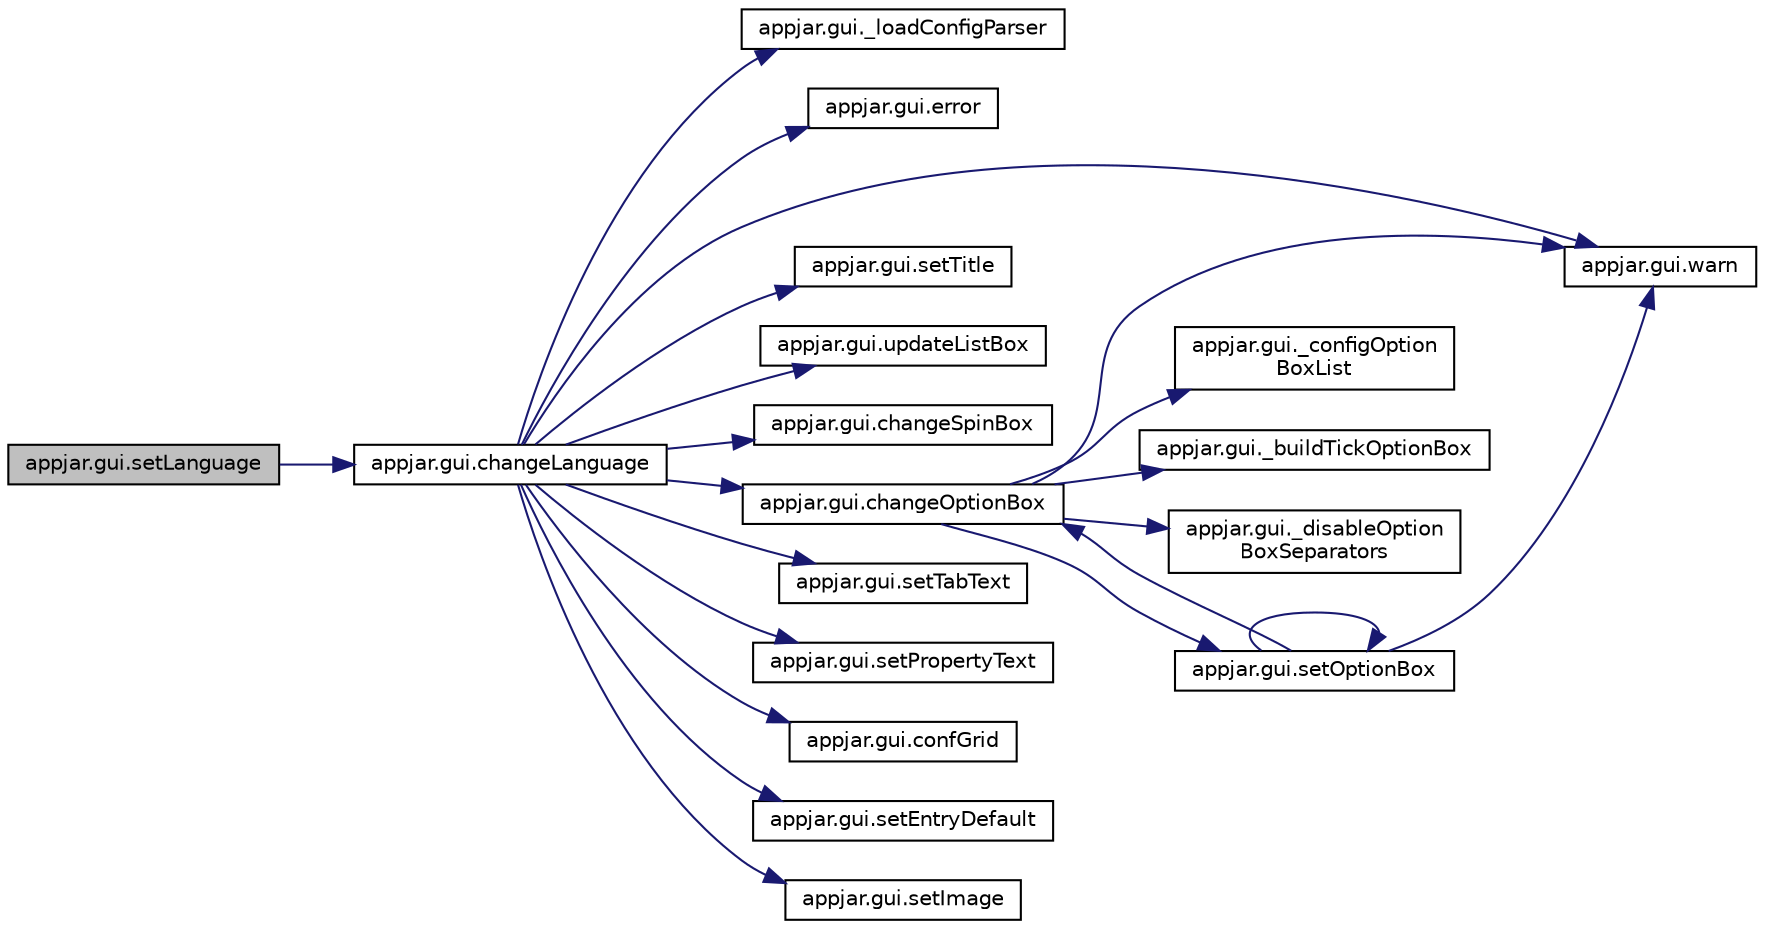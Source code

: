 digraph "appjar.gui.setLanguage"
{
  edge [fontname="Helvetica",fontsize="10",labelfontname="Helvetica",labelfontsize="10"];
  node [fontname="Helvetica",fontsize="10",shape=record];
  rankdir="LR";
  Node1863 [label="appjar.gui.setLanguage",height=0.2,width=0.4,color="black", fillcolor="grey75", style="filled", fontcolor="black"];
  Node1863 -> Node1864 [color="midnightblue",fontsize="10",style="solid",fontname="Helvetica"];
  Node1864 [label="appjar.gui.changeLanguage",height=0.2,width=0.4,color="black", fillcolor="white", style="filled",URL="$classappjar_1_1gui.html#a86a7b45923f8da9000c07ff501899613"];
  Node1864 -> Node1865 [color="midnightblue",fontsize="10",style="solid",fontname="Helvetica"];
  Node1865 [label="appjar.gui._loadConfigParser",height=0.2,width=0.4,color="black", fillcolor="white", style="filled",URL="$classappjar_1_1gui.html#a362d67d86fa2592c16203952dcf04ec9"];
  Node1864 -> Node1866 [color="midnightblue",fontsize="10",style="solid",fontname="Helvetica"];
  Node1866 [label="appjar.gui.error",height=0.2,width=0.4,color="black", fillcolor="white", style="filled",URL="$classappjar_1_1gui.html#ac310868eecf500d1570400b396793b87"];
  Node1864 -> Node1867 [color="midnightblue",fontsize="10",style="solid",fontname="Helvetica"];
  Node1867 [label="appjar.gui.warn",height=0.2,width=0.4,color="black", fillcolor="white", style="filled",URL="$classappjar_1_1gui.html#a3ab0139430263b1913b4078cf34e7098"];
  Node1864 -> Node1868 [color="midnightblue",fontsize="10",style="solid",fontname="Helvetica"];
  Node1868 [label="appjar.gui.setTitle",height=0.2,width=0.4,color="black", fillcolor="white", style="filled",URL="$classappjar_1_1gui.html#a5ccb06e27d9255027c7e6065dfcbc0fe"];
  Node1864 -> Node1869 [color="midnightblue",fontsize="10",style="solid",fontname="Helvetica"];
  Node1869 [label="appjar.gui.updateListBox",height=0.2,width=0.4,color="black", fillcolor="white", style="filled",URL="$classappjar_1_1gui.html#aa5b648a2b89180e5c7e9f5b7b5f311bf"];
  Node1864 -> Node1870 [color="midnightblue",fontsize="10",style="solid",fontname="Helvetica"];
  Node1870 [label="appjar.gui.changeSpinBox",height=0.2,width=0.4,color="black", fillcolor="white", style="filled",URL="$classappjar_1_1gui.html#a0227ca829db3cfbc677fcd2097eba074"];
  Node1864 -> Node1871 [color="midnightblue",fontsize="10",style="solid",fontname="Helvetica"];
  Node1871 [label="appjar.gui.changeOptionBox",height=0.2,width=0.4,color="black", fillcolor="white", style="filled",URL="$classappjar_1_1gui.html#a974171d577bb5819246fb5c15c1e4fa8"];
  Node1871 -> Node1872 [color="midnightblue",fontsize="10",style="solid",fontname="Helvetica"];
  Node1872 [label="appjar.gui._configOption\lBoxList",height=0.2,width=0.4,color="black", fillcolor="white", style="filled",URL="$classappjar_1_1gui.html#adf8f2708fccc3dd7aabf89a51b99c84a"];
  Node1871 -> Node1867 [color="midnightblue",fontsize="10",style="solid",fontname="Helvetica"];
  Node1871 -> Node1873 [color="midnightblue",fontsize="10",style="solid",fontname="Helvetica"];
  Node1873 [label="appjar.gui._buildTickOptionBox",height=0.2,width=0.4,color="black", fillcolor="white", style="filled",URL="$classappjar_1_1gui.html#a2972ad12f09ae0257127f51a7fa3b214"];
  Node1871 -> Node1874 [color="midnightblue",fontsize="10",style="solid",fontname="Helvetica"];
  Node1874 [label="appjar.gui._disableOption\lBoxSeparators",height=0.2,width=0.4,color="black", fillcolor="white", style="filled",URL="$classappjar_1_1gui.html#a37d662a79a1c51f5a89cabec8c2600e9"];
  Node1871 -> Node1875 [color="midnightblue",fontsize="10",style="solid",fontname="Helvetica"];
  Node1875 [label="appjar.gui.setOptionBox",height=0.2,width=0.4,color="black", fillcolor="white", style="filled",URL="$classappjar_1_1gui.html#a1265f35528c0da179bf0ef8568fdf463"];
  Node1875 -> Node1867 [color="midnightblue",fontsize="10",style="solid",fontname="Helvetica"];
  Node1875 -> Node1871 [color="midnightblue",fontsize="10",style="solid",fontname="Helvetica"];
  Node1875 -> Node1875 [color="midnightblue",fontsize="10",style="solid",fontname="Helvetica"];
  Node1864 -> Node1876 [color="midnightblue",fontsize="10",style="solid",fontname="Helvetica"];
  Node1876 [label="appjar.gui.setTabText",height=0.2,width=0.4,color="black", fillcolor="white", style="filled",URL="$classappjar_1_1gui.html#a6b0c352bb970824efeef3f0ebaffe592"];
  Node1864 -> Node1877 [color="midnightblue",fontsize="10",style="solid",fontname="Helvetica"];
  Node1877 [label="appjar.gui.setPropertyText",height=0.2,width=0.4,color="black", fillcolor="white", style="filled",URL="$classappjar_1_1gui.html#a133d2a042129b3c6a5079eceb4936527"];
  Node1864 -> Node1878 [color="midnightblue",fontsize="10",style="solid",fontname="Helvetica"];
  Node1878 [label="appjar.gui.confGrid",height=0.2,width=0.4,color="black", fillcolor="white", style="filled",URL="$classappjar_1_1gui.html#a01939e0da8db58e14ff2dfcd4dfec820"];
  Node1864 -> Node1879 [color="midnightblue",fontsize="10",style="solid",fontname="Helvetica"];
  Node1879 [label="appjar.gui.setEntryDefault",height=0.2,width=0.4,color="black", fillcolor="white", style="filled",URL="$classappjar_1_1gui.html#a16a194b354aee73b946fee9dad327c58"];
  Node1864 -> Node1880 [color="midnightblue",fontsize="10",style="solid",fontname="Helvetica"];
  Node1880 [label="appjar.gui.setImage",height=0.2,width=0.4,color="black", fillcolor="white", style="filled",URL="$classappjar_1_1gui.html#a68f25f1006e94e974c703cb6bc1937c6"];
}
